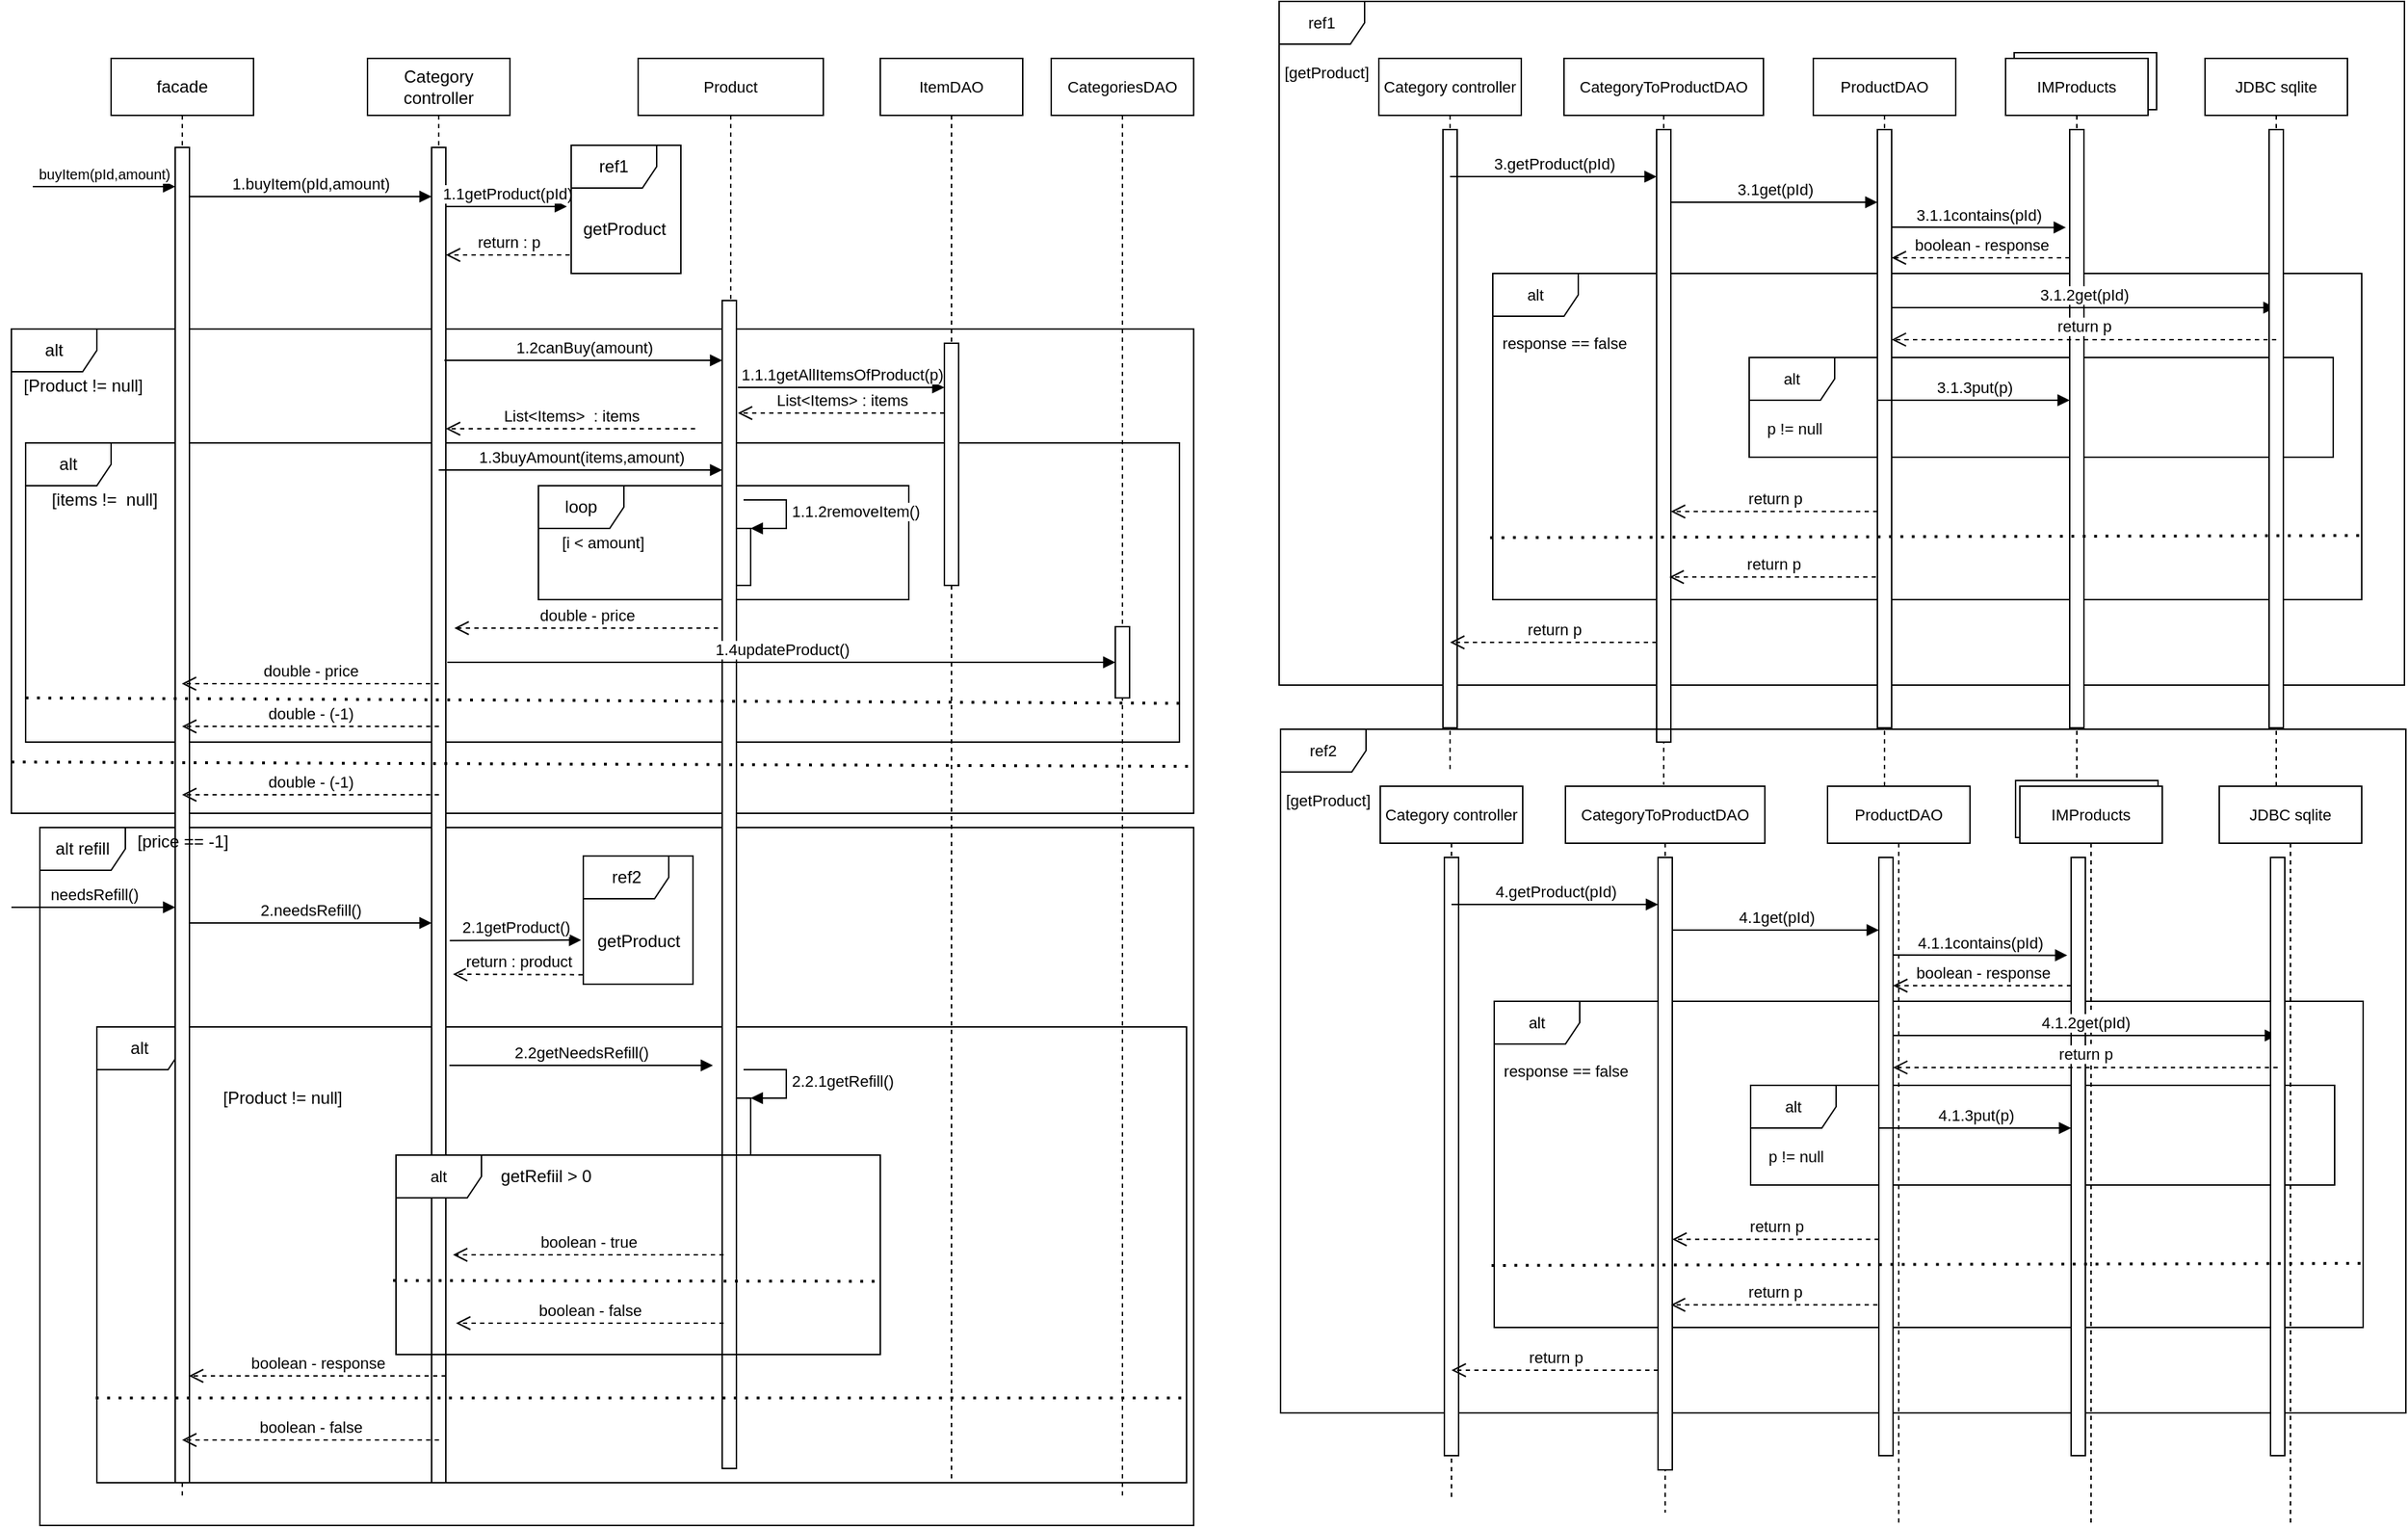 <mxfile version="18.0.1" type="device" pages="2"><diagram id="-QKAHxPAFa7JxpQiSWL5" name="Page-1"><mxGraphModel dx="2307" dy="324" grid="1" gridSize="10" guides="1" tooltips="1" connect="1" arrows="1" fold="1" page="1" pageScale="1" pageWidth="850" pageHeight="1100" math="0" shadow="0"><root><mxCell id="0"/><mxCell id="1" parent="0"/><mxCell id="8N2CwN4X-Qxfjoy5_IR3-31" value="ref1" style="shape=umlFrame;whiteSpace=wrap;html=1;fontSize=11;" parent="1" vertex="1"><mxGeometry x="900" y="1120" width="790" height="480" as="geometry"/></mxCell><mxCell id="8N2CwN4X-Qxfjoy5_IR3-44" value="alt" style="shape=umlFrame;whiteSpace=wrap;html=1;fontSize=11;" parent="1" vertex="1"><mxGeometry x="1050" y="1311" width="610" height="229" as="geometry"/></mxCell><mxCell id="8N2CwN4X-Qxfjoy5_IR3-54" value="alt" style="shape=umlFrame;whiteSpace=wrap;html=1;fontSize=11;" parent="1" vertex="1"><mxGeometry x="1230" y="1370" width="410" height="70" as="geometry"/></mxCell><mxCell id="8N2CwN4X-Qxfjoy5_IR3-30" value="" style="html=1;fontSize=11;" parent="1" vertex="1"><mxGeometry x="1416" y="1156" width="100" height="40" as="geometry"/></mxCell><mxCell id="8N2CwN4X-Qxfjoy5_IR3-27" value="IMProducts" style="shape=umlLifeline;perimeter=lifelinePerimeter;whiteSpace=wrap;html=1;container=1;collapsible=0;recursiveResize=0;outlineConnect=0;fontSize=11;" parent="1" vertex="1"><mxGeometry x="1410" y="1160" width="100" height="520" as="geometry"/></mxCell><mxCell id="8N2CwN4X-Qxfjoy5_IR3-41" value="3.1.1contains(pId)" style="html=1;verticalAlign=bottom;endArrow=block;rounded=0;fontSize=11;entryX=-0.267;entryY=0.365;entryDx=0;entryDy=0;entryPerimeter=0;" parent="8N2CwN4X-Qxfjoy5_IR3-27" edge="1"><mxGeometry width="80" relative="1" as="geometry"><mxPoint x="-80.0" y="118.44" as="sourcePoint"/><mxPoint x="42.33" y="118.74" as="targetPoint"/></mxGeometry></mxCell><mxCell id="8N2CwN4X-Qxfjoy5_IR3-42" value="boolean - response" style="html=1;verticalAlign=bottom;endArrow=open;dashed=1;endSize=8;rounded=0;fontSize=11;" parent="8N2CwN4X-Qxfjoy5_IR3-27" target="8N2CwN4X-Qxfjoy5_IR3-35" edge="1"><mxGeometry relative="1" as="geometry"><mxPoint x="45" y="140" as="sourcePoint"/><mxPoint x="-35" y="140" as="targetPoint"/></mxGeometry></mxCell><mxCell id="8N2CwN4X-Qxfjoy5_IR3-36" value="" style="html=1;points=[];perimeter=orthogonalPerimeter;fontSize=11;" parent="1" vertex="1"><mxGeometry x="1455" y="1210" width="10" height="420" as="geometry"/></mxCell><mxCell id="299ve5u_fdef_J4FT-8T-130" value="alt" style="shape=umlFrame;whiteSpace=wrap;html=1;" parent="1" vertex="1"><mxGeometry x="10" y="1350" width="830" height="340" as="geometry"/></mxCell><mxCell id="299ve5u_fdef_J4FT-8T-152" value="alt refill" style="shape=umlFrame;whiteSpace=wrap;html=1;" parent="1" vertex="1"><mxGeometry x="30" y="1700" width="810" height="490" as="geometry"/></mxCell><mxCell id="299ve5u_fdef_J4FT-8T-159" value="alt" style="shape=umlFrame;whiteSpace=wrap;html=1;" parent="1" vertex="1"><mxGeometry x="70" y="1840" width="765" height="320" as="geometry"/></mxCell><mxCell id="299ve5u_fdef_J4FT-8T-134" value="alt" style="shape=umlFrame;whiteSpace=wrap;html=1;" parent="1" vertex="1"><mxGeometry x="20" y="1430" width="810" height="210" as="geometry"/></mxCell><mxCell id="299ve5u_fdef_J4FT-8T-106" value="facade" style="shape=umlLifeline;perimeter=lifelinePerimeter;whiteSpace=wrap;html=1;container=1;collapsible=0;recursiveResize=0;outlineConnect=0;" parent="1" vertex="1"><mxGeometry x="80" y="1160" width="100" height="1010" as="geometry"/></mxCell><mxCell id="299ve5u_fdef_J4FT-8T-107" value="" style="html=1;points=[];perimeter=orthogonalPerimeter;fontSize=10;fillColor=default;" parent="299ve5u_fdef_J4FT-8T-106" vertex="1"><mxGeometry x="45" y="62.5" width="10" height="937.5" as="geometry"/></mxCell><mxCell id="299ve5u_fdef_J4FT-8T-126" value="buyItem(pId,amount)" style="html=1;verticalAlign=bottom;endArrow=block;rounded=0;fontSize=10;" parent="299ve5u_fdef_J4FT-8T-106" edge="1"><mxGeometry width="80" relative="1" as="geometry"><mxPoint x="-55" y="90" as="sourcePoint"/><mxPoint x="45" y="90" as="targetPoint"/><Array as="points"><mxPoint x="-20" y="90"/></Array></mxGeometry></mxCell><mxCell id="299ve5u_fdef_J4FT-8T-127" value="1.buyItem(pId,amount)" style="html=1;verticalAlign=bottom;endArrow=block;rounded=0;" parent="299ve5u_fdef_J4FT-8T-106" edge="1"><mxGeometry width="80" relative="1" as="geometry"><mxPoint x="55" y="97.0" as="sourcePoint"/><mxPoint x="225" y="97" as="targetPoint"/></mxGeometry></mxCell><mxCell id="299ve5u_fdef_J4FT-8T-154" value="needsRefill()" style="html=1;verticalAlign=bottom;endArrow=block;rounded=0;" parent="299ve5u_fdef_J4FT-8T-106" edge="1"><mxGeometry width="80" relative="1" as="geometry"><mxPoint x="-70" y="596" as="sourcePoint"/><mxPoint x="45" y="596" as="targetPoint"/></mxGeometry></mxCell><mxCell id="299ve5u_fdef_J4FT-8T-112" value="Category controller" style="shape=umlLifeline;perimeter=lifelinePerimeter;whiteSpace=wrap;html=1;container=1;collapsible=0;recursiveResize=0;outlineConnect=0;" parent="1" vertex="1"><mxGeometry x="260" y="1160" width="100" height="1000" as="geometry"/></mxCell><mxCell id="299ve5u_fdef_J4FT-8T-113" value="" style="html=1;points=[];perimeter=orthogonalPerimeter;fontSize=10;fillColor=default;" parent="299ve5u_fdef_J4FT-8T-112" vertex="1"><mxGeometry x="45" y="62.5" width="10" height="937.5" as="geometry"/></mxCell><mxCell id="299ve5u_fdef_J4FT-8T-136" value="&lt;font style=&quot;font-size: 11px;&quot;&gt;1.3buyAmount(items,amount)&lt;/font&gt;" style="html=1;verticalAlign=bottom;endArrow=block;rounded=0;fontSize=10;" parent="299ve5u_fdef_J4FT-8T-112" target="299ve5u_fdef_J4FT-8T-119" edge="1"><mxGeometry width="80" relative="1" as="geometry"><mxPoint x="50" y="289" as="sourcePoint"/><mxPoint x="235" y="289" as="targetPoint"/><Array as="points"/></mxGeometry></mxCell><mxCell id="299ve5u_fdef_J4FT-8T-173" value="boolean - response" style="html=1;verticalAlign=bottom;endArrow=open;dashed=1;endSize=8;rounded=0;" parent="299ve5u_fdef_J4FT-8T-112" edge="1"><mxGeometry relative="1" as="geometry"><mxPoint x="55" y="925" as="sourcePoint"/><mxPoint x="-125.37" y="925" as="targetPoint"/></mxGeometry></mxCell><mxCell id="299ve5u_fdef_J4FT-8T-118" value="Product" style="shape=umlLifeline;perimeter=lifelinePerimeter;whiteSpace=wrap;html=1;container=1;collapsible=0;recursiveResize=0;outlineConnect=0;fontSize=11;fillColor=default;" parent="1" vertex="1"><mxGeometry x="450" y="1160" width="130" height="990" as="geometry"/></mxCell><mxCell id="8N2CwN4X-Qxfjoy5_IR3-14" value="loop" style="shape=umlFrame;whiteSpace=wrap;html=1;" parent="299ve5u_fdef_J4FT-8T-118" vertex="1"><mxGeometry x="-70" y="300" width="260" height="80" as="geometry"/></mxCell><mxCell id="299ve5u_fdef_J4FT-8T-119" value="" style="html=1;points=[];perimeter=orthogonalPerimeter;fontSize=10;fillColor=default;" parent="299ve5u_fdef_J4FT-8T-118" vertex="1"><mxGeometry x="59" y="170" width="10" height="820" as="geometry"/></mxCell><mxCell id="299ve5u_fdef_J4FT-8T-140" value="1.1.1getAllItemsOfProduct(p)" style="html=1;verticalAlign=bottom;endArrow=block;rounded=0;" parent="299ve5u_fdef_J4FT-8T-118" edge="1"><mxGeometry width="80" relative="1" as="geometry"><mxPoint x="70" y="231" as="sourcePoint"/><mxPoint x="215" y="231" as="targetPoint"/></mxGeometry></mxCell><mxCell id="299ve5u_fdef_J4FT-8T-142" value="double - price" style="html=1;verticalAlign=bottom;endArrow=open;dashed=1;endSize=8;rounded=0;" parent="299ve5u_fdef_J4FT-8T-118" edge="1"><mxGeometry relative="1" as="geometry"><mxPoint x="56" y="400" as="sourcePoint"/><mxPoint x="-129" y="400" as="targetPoint"/></mxGeometry></mxCell><mxCell id="299ve5u_fdef_J4FT-8T-158" value="return : product" style="html=1;verticalAlign=bottom;endArrow=open;dashed=1;endSize=8;rounded=0;exitX=-0.006;exitY=0.926;exitDx=0;exitDy=0;exitPerimeter=0;" parent="299ve5u_fdef_J4FT-8T-118" source="8N2CwN4X-Qxfjoy5_IR3-11" edge="1"><mxGeometry relative="1" as="geometry"><mxPoint x="-70" y="643" as="sourcePoint"/><mxPoint x="-130" y="643" as="targetPoint"/></mxGeometry></mxCell><mxCell id="8N2CwN4X-Qxfjoy5_IR3-18" value="" style="html=1;points=[];perimeter=orthogonalPerimeter;" parent="299ve5u_fdef_J4FT-8T-118" vertex="1"><mxGeometry x="69" y="330" width="10" height="40" as="geometry"/></mxCell><mxCell id="8N2CwN4X-Qxfjoy5_IR3-19" value="1.1.2removeItem()" style="edgeStyle=orthogonalEdgeStyle;html=1;align=left;spacingLeft=2;endArrow=block;rounded=0;entryX=1;entryY=0;" parent="299ve5u_fdef_J4FT-8T-118" target="8N2CwN4X-Qxfjoy5_IR3-18" edge="1"><mxGeometry relative="1" as="geometry"><mxPoint x="74" y="310" as="sourcePoint"/><Array as="points"><mxPoint x="104" y="310"/></Array></mxGeometry></mxCell><mxCell id="8N2CwN4X-Qxfjoy5_IR3-21" value="" style="html=1;points=[];perimeter=orthogonalPerimeter;fontSize=11;" parent="299ve5u_fdef_J4FT-8T-118" vertex="1"><mxGeometry x="69" y="730" width="10" height="40" as="geometry"/></mxCell><mxCell id="8N2CwN4X-Qxfjoy5_IR3-22" value="2.2.1getRefill()" style="edgeStyle=orthogonalEdgeStyle;html=1;align=left;spacingLeft=2;endArrow=block;rounded=0;entryX=1;entryY=0;fontSize=11;" parent="299ve5u_fdef_J4FT-8T-118" target="8N2CwN4X-Qxfjoy5_IR3-21" edge="1"><mxGeometry relative="1" as="geometry"><mxPoint x="74" y="710" as="sourcePoint"/><Array as="points"><mxPoint x="104" y="710"/></Array></mxGeometry></mxCell><mxCell id="299ve5u_fdef_J4FT-8T-123" value="CategoriesDAO" style="shape=umlLifeline;perimeter=lifelinePerimeter;whiteSpace=wrap;html=1;container=1;collapsible=0;recursiveResize=0;outlineConnect=0;fontSize=11;fillColor=default;" parent="1" vertex="1"><mxGeometry x="740" y="1160" width="100" height="1010" as="geometry"/></mxCell><mxCell id="299ve5u_fdef_J4FT-8T-124" value="" style="html=1;points=[];perimeter=orthogonalPerimeter;fontSize=10;fillColor=default;" parent="299ve5u_fdef_J4FT-8T-123" vertex="1"><mxGeometry x="45" y="399" width="10" height="50" as="geometry"/></mxCell><mxCell id="299ve5u_fdef_J4FT-8T-128" value="1.1getProduct(pId)" style="html=1;verticalAlign=bottom;endArrow=block;rounded=0;" parent="1" edge="1"><mxGeometry width="80" relative="1" as="geometry"><mxPoint x="315" y="1264" as="sourcePoint"/><mxPoint x="400" y="1264" as="targetPoint"/></mxGeometry></mxCell><mxCell id="299ve5u_fdef_J4FT-8T-129" value="return : p" style="html=1;verticalAlign=bottom;endArrow=open;dashed=1;endSize=8;rounded=0;" parent="1" target="299ve5u_fdef_J4FT-8T-113" edge="1"><mxGeometry relative="1" as="geometry"><mxPoint x="402" y="1298" as="sourcePoint"/><mxPoint x="320" y="1300" as="targetPoint"/></mxGeometry></mxCell><mxCell id="299ve5u_fdef_J4FT-8T-131" value="[Product != null]" style="text;html=1;resizable=0;autosize=1;align=center;verticalAlign=middle;points=[];fillColor=none;strokeColor=none;rounded=0;" parent="1" vertex="1"><mxGeometry x="10" y="1380" width="100" height="20" as="geometry"/></mxCell><mxCell id="299ve5u_fdef_J4FT-8T-132" value="&lt;font style=&quot;font-size: 11px;&quot;&gt;1.2canBuy(amount)&lt;/font&gt;" style="html=1;verticalAlign=bottom;endArrow=block;rounded=0;fontSize=10;exitX=0.94;exitY=0.548;exitDx=0;exitDy=0;exitPerimeter=0;" parent="1" target="299ve5u_fdef_J4FT-8T-119" edge="1"><mxGeometry width="80" relative="1" as="geometry"><mxPoint x="314.0" y="1372" as="sourcePoint"/><mxPoint x="495.21" y="1372.02" as="targetPoint"/><Array as="points"/></mxGeometry></mxCell><mxCell id="299ve5u_fdef_J4FT-8T-133" value="List&amp;lt;Items&amp;gt;&amp;nbsp; : items" style="html=1;verticalAlign=bottom;endArrow=open;dashed=1;endSize=8;rounded=0;" parent="1" edge="1"><mxGeometry relative="1" as="geometry"><mxPoint x="490" y="1420" as="sourcePoint"/><mxPoint x="315" y="1420" as="targetPoint"/></mxGeometry></mxCell><mxCell id="299ve5u_fdef_J4FT-8T-135" value="[items !=&amp;nbsp; null]" style="text;html=1;resizable=0;autosize=1;align=center;verticalAlign=middle;points=[];fillColor=none;strokeColor=none;rounded=0;" parent="1" vertex="1"><mxGeometry x="30" y="1460" width="90" height="20" as="geometry"/></mxCell><mxCell id="299ve5u_fdef_J4FT-8T-137" value="ItemDAO" style="shape=umlLifeline;perimeter=lifelinePerimeter;whiteSpace=wrap;html=1;container=1;collapsible=0;recursiveResize=0;outlineConnect=0;fontSize=11;fillColor=default;" parent="1" vertex="1"><mxGeometry x="620" y="1160" width="100" height="1000" as="geometry"/></mxCell><mxCell id="299ve5u_fdef_J4FT-8T-138" value="" style="html=1;points=[];perimeter=orthogonalPerimeter;fontSize=10;fillColor=default;" parent="299ve5u_fdef_J4FT-8T-137" vertex="1"><mxGeometry x="45" y="200" width="10" height="170" as="geometry"/></mxCell><mxCell id="299ve5u_fdef_J4FT-8T-141" value="List&amp;lt;Items&amp;gt; : items" style="html=1;verticalAlign=bottom;endArrow=open;dashed=1;endSize=8;rounded=0;" parent="299ve5u_fdef_J4FT-8T-137" edge="1"><mxGeometry relative="1" as="geometry"><mxPoint x="45" y="249" as="sourcePoint"/><mxPoint x="-100" y="249" as="targetPoint"/></mxGeometry></mxCell><mxCell id="299ve5u_fdef_J4FT-8T-145" value="1.4updateProduct()" style="html=1;verticalAlign=bottom;endArrow=block;rounded=0;exitX=1.1;exitY=0.844;exitDx=0;exitDy=0;exitPerimeter=0;" parent="1" edge="1"><mxGeometry width="80" relative="1" as="geometry"><mxPoint x="316" y="1584" as="sourcePoint"/><mxPoint x="785" y="1584.0" as="targetPoint"/></mxGeometry></mxCell><mxCell id="299ve5u_fdef_J4FT-8T-146" value="double - price" style="html=1;verticalAlign=bottom;endArrow=open;dashed=1;endSize=8;rounded=0;" parent="1" edge="1"><mxGeometry relative="1" as="geometry"><mxPoint x="310" y="1599" as="sourcePoint"/><mxPoint x="129.63" y="1599.0" as="targetPoint"/></mxGeometry></mxCell><mxCell id="299ve5u_fdef_J4FT-8T-147" value="double - (-1)" style="html=1;verticalAlign=bottom;endArrow=open;dashed=1;endSize=8;rounded=0;" parent="1" edge="1"><mxGeometry relative="1" as="geometry"><mxPoint x="310.18" y="1629.0" as="sourcePoint"/><mxPoint x="129.81" y="1629.0" as="targetPoint"/></mxGeometry></mxCell><mxCell id="299ve5u_fdef_J4FT-8T-149" value="" style="endArrow=none;dashed=1;html=1;dashPattern=1 3;strokeWidth=2;rounded=0;entryX=1.004;entryY=0.797;entryDx=0;entryDy=0;entryPerimeter=0;exitX=0.001;exitY=0.777;exitDx=0;exitDy=0;exitPerimeter=0;" parent="1" edge="1"><mxGeometry width="50" height="50" relative="1" as="geometry"><mxPoint x="20.0" y="1609.0" as="sourcePoint"/><mxPoint x="832.43" y="1612.8" as="targetPoint"/></mxGeometry></mxCell><mxCell id="299ve5u_fdef_J4FT-8T-150" value="" style="endArrow=none;dashed=1;html=1;dashPattern=1 3;strokeWidth=2;rounded=0;entryX=1.002;entryY=0.859;entryDx=0;entryDy=0;entryPerimeter=0;exitX=0;exitY=0.85;exitDx=0;exitDy=0;exitPerimeter=0;" parent="1" edge="1"><mxGeometry width="50" height="50" relative="1" as="geometry"><mxPoint x="10" y="1654" as="sourcePoint"/><mxPoint x="841.66" y="1657.06" as="targetPoint"/></mxGeometry></mxCell><mxCell id="299ve5u_fdef_J4FT-8T-151" value="double - (-1)" style="html=1;verticalAlign=bottom;endArrow=open;dashed=1;endSize=8;rounded=0;" parent="1" edge="1"><mxGeometry relative="1" as="geometry"><mxPoint x="310.18" y="1677" as="sourcePoint"/><mxPoint x="129.81" y="1677" as="targetPoint"/></mxGeometry></mxCell><mxCell id="299ve5u_fdef_J4FT-8T-153" value="[price == -1]" style="text;html=1;resizable=0;autosize=1;align=center;verticalAlign=middle;points=[];fillColor=none;strokeColor=none;rounded=0;" parent="1" vertex="1"><mxGeometry x="90" y="1700" width="80" height="20" as="geometry"/></mxCell><mxCell id="299ve5u_fdef_J4FT-8T-155" value="2.needsRefill()" style="html=1;verticalAlign=bottom;endArrow=block;rounded=0;" parent="1" edge="1"><mxGeometry width="80" relative="1" as="geometry"><mxPoint x="135" y="1767" as="sourcePoint"/><mxPoint x="305" y="1767" as="targetPoint"/></mxGeometry></mxCell><mxCell id="299ve5u_fdef_J4FT-8T-156" value="2.1getProduct()" style="html=1;verticalAlign=bottom;endArrow=block;rounded=0;" parent="1" edge="1"><mxGeometry width="80" relative="1" as="geometry"><mxPoint x="317.75" y="1779.38" as="sourcePoint"/><mxPoint x="410" y="1779" as="targetPoint"/></mxGeometry></mxCell><mxCell id="299ve5u_fdef_J4FT-8T-160" value="[Product != null]" style="text;html=1;resizable=0;autosize=1;align=center;verticalAlign=middle;points=[];fillColor=none;strokeColor=none;rounded=0;" parent="1" vertex="1"><mxGeometry x="150" y="1880" width="100" height="20" as="geometry"/></mxCell><mxCell id="299ve5u_fdef_J4FT-8T-161" value="&lt;font style=&quot;font-size: 11px;&quot;&gt;2.2getNeedsRefill()&lt;/font&gt;" style="html=1;verticalAlign=bottom;endArrow=block;rounded=0;fontSize=10;" parent="1" edge="1"><mxGeometry width="80" relative="1" as="geometry"><mxPoint x="317.5" y="1867" as="sourcePoint"/><mxPoint x="502.5" y="1867" as="targetPoint"/><Array as="points"/></mxGeometry></mxCell><mxCell id="299ve5u_fdef_J4FT-8T-167" value="alt" style="shape=umlFrame;whiteSpace=wrap;html=1;fontSize=11;" parent="1" vertex="1"><mxGeometry x="280" y="1930" width="340" height="140" as="geometry"/></mxCell><mxCell id="299ve5u_fdef_J4FT-8T-168" value="getRefiil &amp;gt; 0" style="text;html=1;resizable=0;autosize=1;align=center;verticalAlign=middle;points=[];fillColor=none;strokeColor=none;rounded=0;" parent="1" vertex="1"><mxGeometry x="345" y="1935" width="80" height="20" as="geometry"/></mxCell><mxCell id="299ve5u_fdef_J4FT-8T-170" value="boolean - true" style="html=1;verticalAlign=bottom;endArrow=open;dashed=1;endSize=8;rounded=0;" parent="1" edge="1"><mxGeometry relative="1" as="geometry"><mxPoint x="510" y="2000" as="sourcePoint"/><mxPoint x="320" y="2000" as="targetPoint"/></mxGeometry></mxCell><mxCell id="299ve5u_fdef_J4FT-8T-171" value="" style="endArrow=none;dashed=1;html=1;dashPattern=1 3;strokeWidth=2;rounded=0;exitX=-0.006;exitY=0.629;exitDx=0;exitDy=0;exitPerimeter=0;entryX=1.004;entryY=0.759;entryDx=0;entryDy=0;entryPerimeter=0;" parent="1" source="299ve5u_fdef_J4FT-8T-167" edge="1"><mxGeometry width="50" height="50" relative="1" as="geometry"><mxPoint x="390" y="2018.62" as="sourcePoint"/><mxPoint x="620.92" y="2018.62" as="targetPoint"/></mxGeometry></mxCell><mxCell id="299ve5u_fdef_J4FT-8T-172" value="boolean - false" style="html=1;verticalAlign=bottom;endArrow=open;dashed=1;endSize=8;rounded=0;" parent="1" edge="1"><mxGeometry relative="1" as="geometry"><mxPoint x="510" y="2048" as="sourcePoint"/><mxPoint x="322.12" y="2048" as="targetPoint"/></mxGeometry></mxCell><mxCell id="299ve5u_fdef_J4FT-8T-175" value="" style="endArrow=none;dashed=1;html=1;dashPattern=1 3;strokeWidth=2;rounded=0;entryX=1.001;entryY=0.814;entryDx=0;entryDy=0;entryPerimeter=0;exitX=-0.001;exitY=0.814;exitDx=0;exitDy=0;exitPerimeter=0;" parent="1" source="299ve5u_fdef_J4FT-8T-159" target="299ve5u_fdef_J4FT-8T-159" edge="1"><mxGeometry width="50" height="50" relative="1" as="geometry"><mxPoint x="170" y="2100" as="sourcePoint"/><mxPoint x="811.56" y="2101.43" as="targetPoint"/></mxGeometry></mxCell><mxCell id="299ve5u_fdef_J4FT-8T-176" value="boolean - false" style="html=1;verticalAlign=bottom;endArrow=open;dashed=1;endSize=8;rounded=0;" parent="1" edge="1"><mxGeometry relative="1" as="geometry"><mxPoint x="310.18" y="2130" as="sourcePoint"/><mxPoint x="129.81" y="2130" as="targetPoint"/></mxGeometry></mxCell><mxCell id="8N2CwN4X-Qxfjoy5_IR3-3" value="ref1" style="shape=umlFrame;whiteSpace=wrap;html=1;" parent="1" vertex="1"><mxGeometry x="403" y="1221" width="77" height="90" as="geometry"/></mxCell><mxCell id="8N2CwN4X-Qxfjoy5_IR3-4" value="getProduct" style="text;html=1;resizable=0;autosize=1;align=center;verticalAlign=middle;points=[];fillColor=none;strokeColor=none;rounded=0;" parent="1" vertex="1"><mxGeometry x="405" y="1270" width="70" height="20" as="geometry"/></mxCell><mxCell id="8N2CwN4X-Qxfjoy5_IR3-11" value="ref2" style="shape=umlFrame;whiteSpace=wrap;html=1;" parent="1" vertex="1"><mxGeometry x="411.5" y="1720" width="77" height="90" as="geometry"/></mxCell><mxCell id="8N2CwN4X-Qxfjoy5_IR3-12" value="getProduct" style="text;html=1;resizable=0;autosize=1;align=center;verticalAlign=middle;points=[];fillColor=none;strokeColor=none;rounded=0;" parent="1" vertex="1"><mxGeometry x="415" y="1770" width="70" height="20" as="geometry"/></mxCell><mxCell id="8N2CwN4X-Qxfjoy5_IR3-20" value="&lt;font style=&quot;font-size: 11px;&quot;&gt;[i &amp;lt; amount]&lt;/font&gt;" style="text;html=1;resizable=0;autosize=1;align=center;verticalAlign=middle;points=[];fillColor=none;strokeColor=none;rounded=0;" parent="1" vertex="1"><mxGeometry x="390" y="1490" width="70" height="20" as="geometry"/></mxCell><mxCell id="8N2CwN4X-Qxfjoy5_IR3-24" value="Category controller" style="shape=umlLifeline;perimeter=lifelinePerimeter;whiteSpace=wrap;html=1;container=1;collapsible=0;recursiveResize=0;outlineConnect=0;fontSize=11;" parent="1" vertex="1"><mxGeometry x="970" y="1160" width="100" height="500" as="geometry"/></mxCell><mxCell id="8N2CwN4X-Qxfjoy5_IR3-25" value="ProductDAO" style="shape=umlLifeline;perimeter=lifelinePerimeter;whiteSpace=wrap;html=1;container=1;collapsible=0;recursiveResize=0;outlineConnect=0;fontSize=11;" parent="1" vertex="1"><mxGeometry x="1275" y="1160" width="100" height="520" as="geometry"/></mxCell><mxCell id="8N2CwN4X-Qxfjoy5_IR3-39" value="3.1.2get(pId)" style="html=1;verticalAlign=bottom;endArrow=block;rounded=0;fontSize=11;" parent="8N2CwN4X-Qxfjoy5_IR3-25" target="8N2CwN4X-Qxfjoy5_IR3-40" edge="1"><mxGeometry width="80" relative="1" as="geometry"><mxPoint x="55.0" y="175" as="sourcePoint"/><mxPoint x="177.33" y="175.3" as="targetPoint"/></mxGeometry></mxCell><mxCell id="8N2CwN4X-Qxfjoy5_IR3-28" value="CategoryToProductDAO" style="shape=umlLifeline;perimeter=lifelinePerimeter;whiteSpace=wrap;html=1;container=1;collapsible=0;recursiveResize=0;outlineConnect=0;fontSize=11;" parent="1" vertex="1"><mxGeometry x="1100" y="1160" width="140" height="510" as="geometry"/></mxCell><mxCell id="8N2CwN4X-Qxfjoy5_IR3-45" value="response == false" style="text;html=1;resizable=0;autosize=1;align=center;verticalAlign=middle;points=[];fillColor=none;strokeColor=none;rounded=0;fontSize=11;" parent="8N2CwN4X-Qxfjoy5_IR3-28" vertex="1"><mxGeometry x="-50" y="190" width="100" height="20" as="geometry"/></mxCell><mxCell id="8N2CwN4X-Qxfjoy5_IR3-32" value="[getProduct]" style="text;html=1;resizable=0;autosize=1;align=center;verticalAlign=middle;points=[];fillColor=none;strokeColor=none;rounded=0;fontSize=11;" parent="1" vertex="1"><mxGeometry x="898" y="1160" width="70" height="20" as="geometry"/></mxCell><mxCell id="8N2CwN4X-Qxfjoy5_IR3-33" value="" style="html=1;points=[];perimeter=orthogonalPerimeter;fontSize=11;" parent="1" vertex="1"><mxGeometry x="1015" y="1210" width="10" height="420" as="geometry"/></mxCell><mxCell id="8N2CwN4X-Qxfjoy5_IR3-34" value="" style="html=1;points=[];perimeter=orthogonalPerimeter;fontSize=11;" parent="1" vertex="1"><mxGeometry x="1165" y="1210" width="10" height="430" as="geometry"/></mxCell><mxCell id="8N2CwN4X-Qxfjoy5_IR3-35" value="" style="html=1;points=[];perimeter=orthogonalPerimeter;fontSize=11;" parent="1" vertex="1"><mxGeometry x="1320" y="1210" width="10" height="420" as="geometry"/></mxCell><mxCell id="8N2CwN4X-Qxfjoy5_IR3-37" value="3.getProduct(pId)" style="html=1;verticalAlign=bottom;endArrow=block;rounded=0;fontSize=11;" parent="1" edge="1"><mxGeometry width="80" relative="1" as="geometry"><mxPoint x="1020" y="1243" as="sourcePoint"/><mxPoint x="1165.0" y="1243" as="targetPoint"/></mxGeometry></mxCell><mxCell id="8N2CwN4X-Qxfjoy5_IR3-38" value="3.1get(pId)" style="html=1;verticalAlign=bottom;endArrow=block;rounded=0;fontSize=11;" parent="1" edge="1"><mxGeometry width="80" relative="1" as="geometry"><mxPoint x="1175" y="1261" as="sourcePoint"/><mxPoint x="1320.0" y="1261" as="targetPoint"/></mxGeometry></mxCell><mxCell id="8N2CwN4X-Qxfjoy5_IR3-40" value="JDBC sqlite" style="shape=umlLifeline;perimeter=lifelinePerimeter;whiteSpace=wrap;html=1;container=1;collapsible=0;recursiveResize=0;outlineConnect=0;fontSize=11;" parent="1" vertex="1"><mxGeometry x="1550" y="1160" width="100" height="520" as="geometry"/></mxCell><mxCell id="8N2CwN4X-Qxfjoy5_IR3-48" value="" style="html=1;points=[];perimeter=orthogonalPerimeter;fontSize=11;" parent="8N2CwN4X-Qxfjoy5_IR3-40" vertex="1"><mxGeometry x="45" y="50" width="10" height="420" as="geometry"/></mxCell><mxCell id="8N2CwN4X-Qxfjoy5_IR3-46" value="return p" style="html=1;verticalAlign=bottom;endArrow=open;dashed=1;endSize=8;rounded=0;fontSize=11;" parent="8N2CwN4X-Qxfjoy5_IR3-40" edge="1"><mxGeometry relative="1" as="geometry"><mxPoint x="50" y="197.44" as="sourcePoint"/><mxPoint x="-220" y="197.44" as="targetPoint"/></mxGeometry></mxCell><mxCell id="8N2CwN4X-Qxfjoy5_IR3-50" value="return p" style="html=1;verticalAlign=bottom;endArrow=open;dashed=1;endSize=8;rounded=0;fontSize=11;" parent="1" edge="1"><mxGeometry relative="1" as="geometry"><mxPoint x="1320" y="1478.13" as="sourcePoint"/><mxPoint x="1175" y="1478.13" as="targetPoint"/></mxGeometry></mxCell><mxCell id="8N2CwN4X-Qxfjoy5_IR3-52" value="" style="endArrow=none;dashed=1;html=1;dashPattern=1 3;strokeWidth=2;rounded=0;exitX=-0.003;exitY=0.773;exitDx=0;exitDy=0;exitPerimeter=0;" parent="1" edge="1"><mxGeometry width="50" height="50" relative="1" as="geometry"><mxPoint x="1048.17" y="1496.477" as="sourcePoint"/><mxPoint x="1660" y="1495" as="targetPoint"/></mxGeometry></mxCell><mxCell id="8N2CwN4X-Qxfjoy5_IR3-53" value="return p" style="html=1;verticalAlign=bottom;endArrow=open;dashed=1;endSize=8;rounded=0;fontSize=11;" parent="1" edge="1"><mxGeometry relative="1" as="geometry"><mxPoint x="1319" y="1524.13" as="sourcePoint"/><mxPoint x="1174" y="1524.13" as="targetPoint"/></mxGeometry></mxCell><mxCell id="8N2CwN4X-Qxfjoy5_IR3-56" value="&amp;nbsp;p != null" style="text;html=1;resizable=0;autosize=1;align=center;verticalAlign=middle;points=[];fillColor=none;strokeColor=none;rounded=0;fontSize=11;" parent="1" vertex="1"><mxGeometry x="1230" y="1410" width="60" height="20" as="geometry"/></mxCell><mxCell id="8N2CwN4X-Qxfjoy5_IR3-57" value="3.1.3put(p)" style="html=1;verticalAlign=bottom;endArrow=block;rounded=0;fontSize=11;" parent="1" target="8N2CwN4X-Qxfjoy5_IR3-36" edge="1"><mxGeometry width="80" relative="1" as="geometry"><mxPoint x="1320" y="1400" as="sourcePoint"/><mxPoint x="1400" y="1400" as="targetPoint"/></mxGeometry></mxCell><mxCell id="8N2CwN4X-Qxfjoy5_IR3-59" value="return p" style="html=1;verticalAlign=bottom;endArrow=open;dashed=1;endSize=8;rounded=0;fontSize=11;" parent="1" edge="1"><mxGeometry relative="1" as="geometry"><mxPoint x="1165" y="1570" as="sourcePoint"/><mxPoint x="1020" y="1570" as="targetPoint"/></mxGeometry></mxCell><mxCell id="8N2CwN4X-Qxfjoy5_IR3-135" value="ref2" style="shape=umlFrame;whiteSpace=wrap;html=1;fontSize=11;" parent="1" vertex="1"><mxGeometry x="901" y="1631" width="790" height="480" as="geometry"/></mxCell><mxCell id="8N2CwN4X-Qxfjoy5_IR3-136" value="alt" style="shape=umlFrame;whiteSpace=wrap;html=1;fontSize=11;" parent="1" vertex="1"><mxGeometry x="1051" y="1822" width="610" height="229" as="geometry"/></mxCell><mxCell id="8N2CwN4X-Qxfjoy5_IR3-137" value="alt" style="shape=umlFrame;whiteSpace=wrap;html=1;fontSize=11;" parent="1" vertex="1"><mxGeometry x="1231" y="1881" width="410" height="70" as="geometry"/></mxCell><mxCell id="8N2CwN4X-Qxfjoy5_IR3-138" value="" style="html=1;fontSize=11;" parent="1" vertex="1"><mxGeometry x="1417" y="1667" width="100" height="40" as="geometry"/></mxCell><mxCell id="8N2CwN4X-Qxfjoy5_IR3-139" value="IMProducts" style="shape=umlLifeline;perimeter=lifelinePerimeter;whiteSpace=wrap;html=1;container=1;collapsible=0;recursiveResize=0;outlineConnect=0;fontSize=11;" parent="1" vertex="1"><mxGeometry x="1420" y="1671" width="100" height="520" as="geometry"/></mxCell><mxCell id="8N2CwN4X-Qxfjoy5_IR3-140" value="4.1.1contains(pId)" style="html=1;verticalAlign=bottom;endArrow=block;rounded=0;fontSize=11;entryX=-0.267;entryY=0.365;entryDx=0;entryDy=0;entryPerimeter=0;" parent="8N2CwN4X-Qxfjoy5_IR3-139" edge="1"><mxGeometry width="80" relative="1" as="geometry"><mxPoint x="-89.0" y="118.44" as="sourcePoint"/><mxPoint x="33.33" y="118.74" as="targetPoint"/></mxGeometry></mxCell><mxCell id="8N2CwN4X-Qxfjoy5_IR3-141" value="boolean - response" style="html=1;verticalAlign=bottom;endArrow=open;dashed=1;endSize=8;rounded=0;fontSize=11;" parent="8N2CwN4X-Qxfjoy5_IR3-139" target="8N2CwN4X-Qxfjoy5_IR3-151" edge="1"><mxGeometry relative="1" as="geometry"><mxPoint x="36" y="140" as="sourcePoint"/><mxPoint x="-44" y="140" as="targetPoint"/></mxGeometry></mxCell><mxCell id="8N2CwN4X-Qxfjoy5_IR3-142" value="" style="html=1;points=[];perimeter=orthogonalPerimeter;fontSize=11;" parent="1" vertex="1"><mxGeometry x="1456" y="1721" width="10" height="420" as="geometry"/></mxCell><mxCell id="8N2CwN4X-Qxfjoy5_IR3-143" value="Category controller" style="shape=umlLifeline;perimeter=lifelinePerimeter;whiteSpace=wrap;html=1;container=1;collapsible=0;recursiveResize=0;outlineConnect=0;fontSize=11;" parent="1" vertex="1"><mxGeometry x="971" y="1671" width="100" height="500" as="geometry"/></mxCell><mxCell id="8N2CwN4X-Qxfjoy5_IR3-144" value="ProductDAO" style="shape=umlLifeline;perimeter=lifelinePerimeter;whiteSpace=wrap;html=1;container=1;collapsible=0;recursiveResize=0;outlineConnect=0;fontSize=11;" parent="1" vertex="1"><mxGeometry x="1285" y="1671" width="100" height="520" as="geometry"/></mxCell><mxCell id="8N2CwN4X-Qxfjoy5_IR3-145" value="4.1.2get(pId)" style="html=1;verticalAlign=bottom;endArrow=block;rounded=0;fontSize=11;" parent="8N2CwN4X-Qxfjoy5_IR3-144" edge="1"><mxGeometry width="80" relative="1" as="geometry"><mxPoint x="46.0" y="175" as="sourcePoint"/><mxPoint x="315.5" y="175" as="targetPoint"/></mxGeometry></mxCell><mxCell id="8N2CwN4X-Qxfjoy5_IR3-146" value="CategoryToProductDAO" style="shape=umlLifeline;perimeter=lifelinePerimeter;whiteSpace=wrap;html=1;container=1;collapsible=0;recursiveResize=0;outlineConnect=0;fontSize=11;" parent="1" vertex="1"><mxGeometry x="1101" y="1671" width="140" height="510" as="geometry"/></mxCell><mxCell id="8N2CwN4X-Qxfjoy5_IR3-147" value="response == false" style="text;html=1;resizable=0;autosize=1;align=center;verticalAlign=middle;points=[];fillColor=none;strokeColor=none;rounded=0;fontSize=11;" parent="8N2CwN4X-Qxfjoy5_IR3-146" vertex="1"><mxGeometry x="-50" y="190" width="100" height="20" as="geometry"/></mxCell><mxCell id="8N2CwN4X-Qxfjoy5_IR3-148" value="[getProduct]" style="text;html=1;resizable=0;autosize=1;align=center;verticalAlign=middle;points=[];fillColor=none;strokeColor=none;rounded=0;fontSize=11;" parent="1" vertex="1"><mxGeometry x="899" y="1671" width="70" height="20" as="geometry"/></mxCell><mxCell id="8N2CwN4X-Qxfjoy5_IR3-149" value="" style="html=1;points=[];perimeter=orthogonalPerimeter;fontSize=11;" parent="1" vertex="1"><mxGeometry x="1016" y="1721" width="10" height="420" as="geometry"/></mxCell><mxCell id="8N2CwN4X-Qxfjoy5_IR3-150" value="" style="html=1;points=[];perimeter=orthogonalPerimeter;fontSize=11;" parent="1" vertex="1"><mxGeometry x="1166" y="1721" width="10" height="430" as="geometry"/></mxCell><mxCell id="8N2CwN4X-Qxfjoy5_IR3-151" value="" style="html=1;points=[];perimeter=orthogonalPerimeter;fontSize=11;" parent="1" vertex="1"><mxGeometry x="1321" y="1721" width="10" height="420" as="geometry"/></mxCell><mxCell id="8N2CwN4X-Qxfjoy5_IR3-152" value="4.getProduct(pId)" style="html=1;verticalAlign=bottom;endArrow=block;rounded=0;fontSize=11;" parent="1" edge="1"><mxGeometry width="80" relative="1" as="geometry"><mxPoint x="1021.0" y="1754" as="sourcePoint"/><mxPoint x="1166.0" y="1754" as="targetPoint"/></mxGeometry></mxCell><mxCell id="8N2CwN4X-Qxfjoy5_IR3-153" value="4.1get(pId)" style="html=1;verticalAlign=bottom;endArrow=block;rounded=0;fontSize=11;" parent="1" edge="1"><mxGeometry width="80" relative="1" as="geometry"><mxPoint x="1176.0" y="1772" as="sourcePoint"/><mxPoint x="1321.0" y="1772" as="targetPoint"/></mxGeometry></mxCell><mxCell id="8N2CwN4X-Qxfjoy5_IR3-154" value="JDBC sqlite" style="shape=umlLifeline;perimeter=lifelinePerimeter;whiteSpace=wrap;html=1;container=1;collapsible=0;recursiveResize=0;outlineConnect=0;fontSize=11;" parent="1" vertex="1"><mxGeometry x="1560" y="1671" width="100" height="520" as="geometry"/></mxCell><mxCell id="8N2CwN4X-Qxfjoy5_IR3-155" value="" style="html=1;points=[];perimeter=orthogonalPerimeter;fontSize=11;" parent="8N2CwN4X-Qxfjoy5_IR3-154" vertex="1"><mxGeometry x="36" y="50" width="10" height="420" as="geometry"/></mxCell><mxCell id="8N2CwN4X-Qxfjoy5_IR3-156" value="return p" style="html=1;verticalAlign=bottom;endArrow=open;dashed=1;endSize=8;rounded=0;fontSize=11;" parent="8N2CwN4X-Qxfjoy5_IR3-154" edge="1"><mxGeometry relative="1" as="geometry"><mxPoint x="41" y="197.44" as="sourcePoint"/><mxPoint x="-229" y="197.44" as="targetPoint"/></mxGeometry></mxCell><mxCell id="8N2CwN4X-Qxfjoy5_IR3-157" value="return p" style="html=1;verticalAlign=bottom;endArrow=open;dashed=1;endSize=8;rounded=0;fontSize=11;" parent="1" edge="1"><mxGeometry relative="1" as="geometry"><mxPoint x="1321.0" y="1989.13" as="sourcePoint"/><mxPoint x="1176.0" y="1989.13" as="targetPoint"/></mxGeometry></mxCell><mxCell id="8N2CwN4X-Qxfjoy5_IR3-158" value="" style="endArrow=none;dashed=1;html=1;dashPattern=1 3;strokeWidth=2;rounded=0;exitX=-0.003;exitY=0.773;exitDx=0;exitDy=0;exitPerimeter=0;" parent="1" edge="1"><mxGeometry width="50" height="50" relative="1" as="geometry"><mxPoint x="1049.17" y="2007.477" as="sourcePoint"/><mxPoint x="1661" y="2006" as="targetPoint"/></mxGeometry></mxCell><mxCell id="8N2CwN4X-Qxfjoy5_IR3-159" value="return p" style="html=1;verticalAlign=bottom;endArrow=open;dashed=1;endSize=8;rounded=0;fontSize=11;" parent="1" edge="1"><mxGeometry relative="1" as="geometry"><mxPoint x="1320" y="2035.13" as="sourcePoint"/><mxPoint x="1175" y="2035.13" as="targetPoint"/></mxGeometry></mxCell><mxCell id="8N2CwN4X-Qxfjoy5_IR3-160" value="&amp;nbsp;p != null" style="text;html=1;resizable=0;autosize=1;align=center;verticalAlign=middle;points=[];fillColor=none;strokeColor=none;rounded=0;fontSize=11;" parent="1" vertex="1"><mxGeometry x="1231" y="1921" width="60" height="20" as="geometry"/></mxCell><mxCell id="8N2CwN4X-Qxfjoy5_IR3-161" value="4.1.3put(p)" style="html=1;verticalAlign=bottom;endArrow=block;rounded=0;fontSize=11;" parent="1" target="8N2CwN4X-Qxfjoy5_IR3-142" edge="1"><mxGeometry width="80" relative="1" as="geometry"><mxPoint x="1321.0" y="1911" as="sourcePoint"/><mxPoint x="1401" y="1911" as="targetPoint"/></mxGeometry></mxCell><mxCell id="8N2CwN4X-Qxfjoy5_IR3-162" value="return p" style="html=1;verticalAlign=bottom;endArrow=open;dashed=1;endSize=8;rounded=0;fontSize=11;" parent="1" edge="1"><mxGeometry relative="1" as="geometry"><mxPoint x="1166.0" y="2081" as="sourcePoint"/><mxPoint x="1021.0" y="2081" as="targetPoint"/></mxGeometry></mxCell></root></mxGraphModel></diagram><diagram id="frY4H2PGEXND6IQeOrPe" name="‫עמוד-2‬"><mxGraphModel dx="2595" dy="-51" grid="1" gridSize="10" guides="1" tooltips="1" connect="1" arrows="1" fold="1" page="1" pageScale="1" pageWidth="1169" pageHeight="827" math="0" shadow="0"><root><mxCell id="0"/><mxCell id="1" parent="0"/><mxCell id="BNJXXfP6qE_hjBcHTqoo-41" style="edgeStyle=orthogonalEdgeStyle;rounded=0;orthogonalLoop=1;jettySize=auto;html=1;entryX=0.5;entryY=0;entryDx=0;entryDy=0;fontSize=11;" edge="1" parent="1" source="BNJXXfP6qE_hjBcHTqoo-42" target="BNJXXfP6qE_hjBcHTqoo-45"><mxGeometry relative="1" as="geometry"/></mxCell><mxCell id="BNJXXfP6qE_hjBcHTqoo-42" value="&#10;&lt;span style=&quot;color: rgb(0, 0, 0); font-family: Helvetica; font-size: 12px; font-style: normal; font-variant-ligatures: normal; font-variant-caps: normal; font-weight: 400; letter-spacing: normal; orphans: 2; text-align: center; text-indent: 0px; text-transform: none; widows: 2; word-spacing: 0px; -webkit-text-stroke-width: 0px; background-color: rgb(248, 249, 250); text-decoration-thickness: initial; text-decoration-style: initial; text-decoration-color: initial; float: none; display: inline !important;&quot;&gt;facade&lt;/span&gt;&#10;&#10;" style="html=1;fontSize=11;" vertex="1" parent="1"><mxGeometry x="447" y="1857" width="110" height="50" as="geometry"/></mxCell><mxCell id="BNJXXfP6qE_hjBcHTqoo-43" style="edgeStyle=orthogonalEdgeStyle;rounded=0;orthogonalLoop=1;jettySize=auto;html=1;entryX=0;entryY=0.5;entryDx=0;entryDy=0;fontSize=11;" edge="1" parent="1" source="BNJXXfP6qE_hjBcHTqoo-45" target="BNJXXfP6qE_hjBcHTqoo-47"><mxGeometry relative="1" as="geometry"/></mxCell><mxCell id="BNJXXfP6qE_hjBcHTqoo-44" style="edgeStyle=orthogonalEdgeStyle;rounded=0;orthogonalLoop=1;jettySize=auto;html=1;fontSize=11;entryX=1;entryY=0.5;entryDx=0;entryDy=0;" edge="1" parent="1" source="BNJXXfP6qE_hjBcHTqoo-45" target="BNJXXfP6qE_hjBcHTqoo-52"><mxGeometry relative="1" as="geometry"><mxPoint x="352" y="2064" as="targetPoint"/></mxGeometry></mxCell><mxCell id="BNJXXfP6qE_hjBcHTqoo-45" value="&lt;span style=&quot;font-size: 12px;&quot;&gt;Category controller&lt;/span&gt;" style="html=1;fontSize=11;" vertex="1" parent="1"><mxGeometry x="447" y="2039" width="110" height="50" as="geometry"/></mxCell><mxCell id="BNJXXfP6qE_hjBcHTqoo-46" style="edgeStyle=orthogonalEdgeStyle;rounded=0;orthogonalLoop=1;jettySize=auto;html=1;entryX=0.5;entryY=0;entryDx=0;entryDy=0;fontSize=11;" edge="1" parent="1" source="BNJXXfP6qE_hjBcHTqoo-47" target="BNJXXfP6qE_hjBcHTqoo-48"><mxGeometry relative="1" as="geometry"/></mxCell><mxCell id="BNJXXfP6qE_hjBcHTqoo-47" value="&lt;span style=&quot;&quot;&gt;Product&lt;/span&gt;" style="html=1;fontSize=11;" vertex="1" parent="1"><mxGeometry x="802" y="2039" width="110" height="50" as="geometry"/></mxCell><mxCell id="BNJXXfP6qE_hjBcHTqoo-48" value="&lt;span style=&quot;&quot;&gt;ItemDAO&lt;/span&gt;" style="html=1;fontSize=11;" vertex="1" parent="1"><mxGeometry x="802" y="2179" width="110" height="50" as="geometry"/></mxCell><mxCell id="BNJXXfP6qE_hjBcHTqoo-49" value="&lt;span style=&quot;&quot;&gt;CategoriesDAO&lt;/span&gt;" style="html=1;fontSize=11;" vertex="1" parent="1"><mxGeometry x="152" y="1879" width="110" height="50" as="geometry"/></mxCell><mxCell id="BNJXXfP6qE_hjBcHTqoo-50" style="edgeStyle=orthogonalEdgeStyle;rounded=0;orthogonalLoop=1;jettySize=auto;html=1;entryX=0.5;entryY=0;entryDx=0;entryDy=0;fontSize=11;startArrow=none;" edge="1" parent="1" source="BNJXXfP6qE_hjBcHTqoo-66" target="BNJXXfP6qE_hjBcHTqoo-56"><mxGeometry relative="1" as="geometry"/></mxCell><mxCell id="BNJXXfP6qE_hjBcHTqoo-51" style="edgeStyle=orthogonalEdgeStyle;rounded=0;orthogonalLoop=1;jettySize=auto;html=1;entryX=0.418;entryY=1.03;entryDx=0;entryDy=0;entryPerimeter=0;fontSize=11;" edge="1" parent="1" target="BNJXXfP6qE_hjBcHTqoo-49"><mxGeometry relative="1" as="geometry"><mxPoint x="267" y="2039" as="sourcePoint"/></mxGeometry></mxCell><mxCell id="BNJXXfP6qE_hjBcHTqoo-52" value="&lt;span style=&quot;&quot;&gt;CategoryToProductDAO&lt;/span&gt;" style="html=1;fontSize=11;" vertex="1" parent="1"><mxGeometry x="112" y="2039" width="170" height="50" as="geometry"/></mxCell><mxCell id="BNJXXfP6qE_hjBcHTqoo-53" style="edgeStyle=orthogonalEdgeStyle;rounded=0;orthogonalLoop=1;jettySize=auto;html=1;entryX=0.5;entryY=0;entryDx=0;entryDy=0;fontSize=11;startArrow=none;" edge="1" parent="1" source="BNJXXfP6qE_hjBcHTqoo-70" target="BNJXXfP6qE_hjBcHTqoo-57"><mxGeometry relative="1" as="geometry"/></mxCell><mxCell id="BNJXXfP6qE_hjBcHTqoo-54" style="edgeStyle=orthogonalEdgeStyle;rounded=0;orthogonalLoop=1;jettySize=auto;html=1;fontSize=11;startArrow=none;" edge="1" parent="1" source="BNJXXfP6qE_hjBcHTqoo-68" target="BNJXXfP6qE_hjBcHTqoo-58"><mxGeometry relative="1" as="geometry"/></mxCell><mxCell id="BNJXXfP6qE_hjBcHTqoo-55" style="edgeStyle=orthogonalEdgeStyle;rounded=0;orthogonalLoop=1;jettySize=auto;html=1;entryX=0;entryY=0.75;entryDx=0;entryDy=0;fontSize=11;endArrow=classicThin;endFill=1;startArrow=diamondThin;startFill=0;targetPerimeterSpacing=6;startSize=13;" edge="1" parent="1" source="BNJXXfP6qE_hjBcHTqoo-56" target="BNJXXfP6qE_hjBcHTqoo-47"><mxGeometry relative="1" as="geometry"><Array as="points"><mxPoint x="562" y="2197"/><mxPoint x="562" y="2107"/><mxPoint x="722" y="2107"/><mxPoint x="722" y="2077"/></Array></mxGeometry></mxCell><mxCell id="BNJXXfP6qE_hjBcHTqoo-56" value="&lt;span style=&quot;&quot;&gt;ProductDAO&lt;/span&gt;" style="html=1;fontSize=11;" vertex="1" parent="1"><mxGeometry x="122" y="2189" width="110" height="50" as="geometry"/></mxCell><mxCell id="BNJXXfP6qE_hjBcHTqoo-57" value="&lt;span style=&quot;&quot;&gt;IMProducts&lt;/span&gt;" style="html=1;fontSize=11;" vertex="1" parent="1"><mxGeometry x="122" y="2337" width="110" height="50" as="geometry"/></mxCell><mxCell id="BNJXXfP6qE_hjBcHTqoo-58" value="&lt;span style=&quot;&quot;&gt;JDBC sqlite&lt;/span&gt;" style="html=1;fontSize=11;" vertex="1" parent="1"><mxGeometry x="332" y="2357" width="110" height="50" as="geometry"/></mxCell><mxCell id="BNJXXfP6qE_hjBcHTqoo-59" value="&lt;span style=&quot;background-color: rgb(255, 255, 255);&quot;&gt;1.price:=buyItem(pId,amount)&lt;br&gt;&lt;/span&gt;&lt;span style=&quot;background-color: rgb(255, 255, 255);&quot;&gt;2.reponse:=needsRefill()&lt;/span&gt;&lt;span style=&quot;background-color: rgb(255, 255, 255);&quot;&gt;&lt;br&gt;&lt;/span&gt;" style="text;html=1;resizable=0;autosize=1;align=center;verticalAlign=middle;points=[];fillColor=none;strokeColor=none;rounded=0;fontSize=11;" vertex="1" parent="1"><mxGeometry x="417" y="1947" width="160" height="30" as="geometry"/></mxCell><mxCell id="BNJXXfP6qE_hjBcHTqoo-60" value="&lt;span style=&quot;background-color: rgb(255, 255, 255);&quot;&gt;1.1p:=getProduct(pId)&lt;/span&gt;&lt;span style=&quot;background-color: rgb(255, 255, 255);&quot;&gt;&lt;br&gt;2.1p:=getProduct()&lt;/span&gt;&lt;span style=&quot;background-color: rgb(255, 255, 255);&quot;&gt;&lt;br&gt;3p:=getProduct(pId)&lt;br&gt;1.4updateProduct()&lt;br&gt;&lt;/span&gt;" style="text;html=1;resizable=0;autosize=1;align=center;verticalAlign=middle;points=[];fillColor=none;strokeColor=none;rounded=0;fontSize=11;" vertex="1" parent="1"><mxGeometry x="312" y="1999" width="120" height="60" as="geometry"/></mxCell><mxCell id="BNJXXfP6qE_hjBcHTqoo-61" value="&lt;span style=&quot;background-color: rgb(255, 255, 255);&quot;&gt;1.2[p!=null]response&lt;/span&gt;&lt;span style=&quot;background-color: rgb(255, 255, 255);&quot;&gt;:=canBuy(amount)&lt;br&gt;&lt;/span&gt;&lt;span style=&quot;background-color: rgb(255, 255, 255);&quot;&gt;1.3[items!=null]price:=buyAmount(items,amount)&lt;br&gt;&lt;/span&gt;&lt;span style=&quot;background-color: rgb(255, 255, 255);&quot;&gt;2.2[p!=null]response:=getNeedsRefill()&lt;/span&gt;&lt;span style=&quot;background-color: rgb(255, 255, 255);&quot;&gt;&lt;br&gt;&lt;/span&gt;" style="text;html=1;resizable=0;autosize=1;align=center;verticalAlign=middle;points=[];fillColor=none;strokeColor=none;rounded=0;fontSize=11;" vertex="1" parent="1"><mxGeometry x="557" y="2019" width="250" height="40" as="geometry"/></mxCell><mxCell id="BNJXXfP6qE_hjBcHTqoo-62" value="&lt;span style=&quot;background-color: rgb(255, 255, 255);&quot;&gt;1.4updateProduct()&lt;/span&gt;" style="text;html=1;resizable=0;autosize=1;align=center;verticalAlign=middle;points=[];fillColor=none;strokeColor=none;rounded=0;fontSize=11;" vertex="1" parent="1"><mxGeometry x="162" y="1965" width="110" height="20" as="geometry"/></mxCell><mxCell id="BNJXXfP6qE_hjBcHTqoo-63" style="edgeStyle=orthogonalEdgeStyle;rounded=0;orthogonalLoop=1;jettySize=auto;html=1;entryX=1;entryY=0.5;entryDx=0;entryDy=0;fontSize=11;" edge="1" parent="1" source="BNJXXfP6qE_hjBcHTqoo-47" target="BNJXXfP6qE_hjBcHTqoo-47"><mxGeometry relative="1" as="geometry"/></mxCell><mxCell id="BNJXXfP6qE_hjBcHTqoo-64" value="&lt;span style=&quot;text-align: left; background-color: rgb(255, 255, 255);&quot;&gt;2.2.1getRefill()&lt;br&gt;&lt;/span&gt;&lt;span style=&quot;text-align: left; background-color: rgb(255, 255, 255);&quot;&gt;1.1.2removeItem()&lt;br&gt;&lt;/span&gt;&lt;span style=&quot;text-align: left; background-color: rgb(255, 255, 255);&quot;&gt;&lt;br&gt;&lt;/span&gt;" style="text;html=1;resizable=0;autosize=1;align=center;verticalAlign=middle;points=[];fillColor=none;strokeColor=none;rounded=0;fontSize=11;" vertex="1" parent="1"><mxGeometry x="837" y="1989" width="110" height="40" as="geometry"/></mxCell><mxCell id="BNJXXfP6qE_hjBcHTqoo-65" value="&lt;span style=&quot;background-color: rgb(255, 255, 255);&quot;&gt;1.1.1[p!=null]items:=getAllItemsOfProduct(p)&lt;/span&gt;" style="text;html=1;resizable=0;autosize=1;align=center;verticalAlign=middle;points=[];fillColor=none;strokeColor=none;rounded=0;fontSize=11;" vertex="1" parent="1"><mxGeometry x="722" y="2119" width="230" height="20" as="geometry"/></mxCell><mxCell id="BNJXXfP6qE_hjBcHTqoo-66" value="&lt;span style=&quot;background-color: rgb(255, 255, 255);&quot;&gt;3.1p:=get(pId)&lt;br&gt;&lt;/span&gt;&lt;span style=&quot;background-color: rgb(255, 255, 255);&quot;&gt;4.1p:=get(pId)&lt;/span&gt;&lt;span style=&quot;background-color: rgb(255, 255, 255);&quot;&gt;&lt;br&gt;&lt;/span&gt;" style="text;html=1;resizable=0;autosize=1;align=center;verticalAlign=middle;points=[];fillColor=none;strokeColor=none;rounded=0;fontSize=11;" vertex="1" parent="1"><mxGeometry x="137" y="2114" width="80" height="30" as="geometry"/></mxCell><mxCell id="BNJXXfP6qE_hjBcHTqoo-67" value="" style="edgeStyle=orthogonalEdgeStyle;rounded=0;orthogonalLoop=1;jettySize=auto;html=1;entryX=0.5;entryY=0;entryDx=0;entryDy=0;fontSize=11;endArrow=none;" edge="1" parent="1" target="BNJXXfP6qE_hjBcHTqoo-66"><mxGeometry relative="1" as="geometry"><mxPoint x="267" y="2089" as="sourcePoint"/><mxPoint x="267" y="2189" as="targetPoint"/></mxGeometry></mxCell><mxCell id="BNJXXfP6qE_hjBcHTqoo-68" value="&lt;span style=&quot;background-color: rgb(255, 255, 255);&quot;&gt;3.1.2[response==false]p:=get(pId)&lt;br&gt;&lt;/span&gt;&lt;span style=&quot;background-color: rgb(255, 255, 255);&quot;&gt;4.1.2[response==false]p:=get(pId)&lt;/span&gt;&lt;span style=&quot;background-color: rgb(255, 255, 255);&quot;&gt;&lt;br&gt;&lt;/span&gt;" style="text;html=1;resizable=0;autosize=1;align=center;verticalAlign=middle;points=[];fillColor=none;strokeColor=none;rounded=0;fontSize=11;" vertex="1" parent="1"><mxGeometry x="297" y="2252" width="180" height="30" as="geometry"/></mxCell><mxCell id="BNJXXfP6qE_hjBcHTqoo-69" value="" style="edgeStyle=orthogonalEdgeStyle;rounded=0;orthogonalLoop=1;jettySize=auto;html=1;fontSize=11;endArrow=none;" edge="1" parent="1" source="BNJXXfP6qE_hjBcHTqoo-56" target="BNJXXfP6qE_hjBcHTqoo-68"><mxGeometry relative="1" as="geometry"><mxPoint x="322" y="2214.0" as="sourcePoint"/><mxPoint x="437" y="2309" as="targetPoint"/></mxGeometry></mxCell><mxCell id="BNJXXfP6qE_hjBcHTqoo-70" value="&lt;span style=&quot;background-color: rgb(255, 255, 255);&quot;&gt;3.1.1response:=contains(pId)&lt;br&gt;&lt;/span&gt;&lt;span style=&quot;background-color: rgb(255, 255, 255);&quot;&gt;3.1.3[p!=null]p:=put(p)&lt;br&gt;&lt;/span&gt;&lt;span style=&quot;background-color: rgb(255, 255, 255);&quot;&gt;4.1.1response:=contains(pId)&lt;br&gt;&lt;/span&gt;&lt;span style=&quot;background-color: rgb(255, 255, 255);&quot;&gt;4.1.3[p!=null]p:=put(p)&lt;/span&gt;&lt;span style=&quot;background-color: rgb(255, 255, 255);&quot;&gt;&lt;br&gt;&lt;/span&gt;" style="text;html=1;resizable=0;autosize=1;align=center;verticalAlign=middle;points=[];fillColor=none;strokeColor=none;rounded=0;fontSize=11;" vertex="1" parent="1"><mxGeometry x="97" y="2252" width="160" height="60" as="geometry"/></mxCell><mxCell id="BNJXXfP6qE_hjBcHTqoo-71" value="" style="edgeStyle=orthogonalEdgeStyle;rounded=0;orthogonalLoop=1;jettySize=auto;html=1;entryX=0.5;entryY=0;entryDx=0;entryDy=0;fontSize=11;endArrow=none;" edge="1" parent="1" source="BNJXXfP6qE_hjBcHTqoo-56" target="BNJXXfP6qE_hjBcHTqoo-70"><mxGeometry relative="1" as="geometry"><mxPoint x="177" y="2239" as="sourcePoint"/><mxPoint x="177" y="2337" as="targetPoint"/></mxGeometry></mxCell><mxCell id="BNJXXfP6qE_hjBcHTqoo-72" value="" style="html=1;verticalAlign=bottom;endArrow=openThin;rounded=0;fontSize=11;startSize=13;targetPerimeterSpacing=6;endFill=0;" edge="1" parent="1"><mxGeometry width="80" relative="1" as="geometry"><mxPoint x="382" y="2067.76" as="sourcePoint"/><mxPoint x="342" y="2067" as="targetPoint"/></mxGeometry></mxCell><mxCell id="BNJXXfP6qE_hjBcHTqoo-73" value="" style="html=1;verticalAlign=bottom;endArrow=openThin;rounded=0;fontSize=11;startSize=13;targetPerimeterSpacing=6;endFill=0;" edge="1" parent="1"><mxGeometry width="80" relative="1" as="geometry"><mxPoint x="182" y="2147" as="sourcePoint"/><mxPoint x="182.38" y="2179" as="targetPoint"/></mxGeometry></mxCell><mxCell id="BNJXXfP6qE_hjBcHTqoo-74" value="" style="html=1;verticalAlign=bottom;endArrow=openThin;rounded=0;fontSize=11;startSize=13;targetPerimeterSpacing=6;endFill=0;" edge="1" parent="1"><mxGeometry width="80" relative="1" as="geometry"><mxPoint x="182" y="2297" as="sourcePoint"/><mxPoint x="182.38" y="2329" as="targetPoint"/></mxGeometry></mxCell><mxCell id="BNJXXfP6qE_hjBcHTqoo-75" value="" style="html=1;verticalAlign=bottom;endArrow=openThin;rounded=0;fontSize=11;startSize=13;targetPerimeterSpacing=6;endFill=0;" edge="1" parent="1"><mxGeometry width="80" relative="1" as="geometry"><mxPoint x="392" y="2297" as="sourcePoint"/><mxPoint x="392.38" y="2329" as="targetPoint"/></mxGeometry></mxCell><mxCell id="BNJXXfP6qE_hjBcHTqoo-76" value="" style="html=1;verticalAlign=bottom;endArrow=openThin;rounded=0;fontSize=11;startSize=13;targetPerimeterSpacing=6;endFill=0;" edge="1" parent="1"><mxGeometry width="80" relative="1" as="geometry"><mxPoint x="862" y="2137" as="sourcePoint"/><mxPoint x="862.38" y="2169" as="targetPoint"/></mxGeometry></mxCell><mxCell id="BNJXXfP6qE_hjBcHTqoo-77" value="" style="html=1;verticalAlign=bottom;endArrow=openThin;rounded=0;fontSize=11;startSize=13;targetPerimeterSpacing=6;endFill=0;" edge="1" parent="1"><mxGeometry width="80" relative="1" as="geometry"><mxPoint x="206" y="2027" as="sourcePoint"/><mxPoint x="206" y="1997" as="targetPoint"/></mxGeometry></mxCell><mxCell id="BNJXXfP6qE_hjBcHTqoo-78" value="" style="html=1;verticalAlign=bottom;endArrow=openThin;rounded=0;fontSize=11;startSize=13;targetPerimeterSpacing=6;endFill=0;" edge="1" parent="1"><mxGeometry width="80" relative="1" as="geometry"><mxPoint x="632" y="2067" as="sourcePoint"/><mxPoint x="672" y="2067" as="targetPoint"/></mxGeometry></mxCell><mxCell id="BNJXXfP6qE_hjBcHTqoo-79" value="" style="html=1;verticalAlign=bottom;endArrow=openThin;rounded=0;fontSize=11;startSize=13;targetPerimeterSpacing=6;endFill=0;" edge="1" parent="1"><mxGeometry width="80" relative="1" as="geometry"><mxPoint x="937" y="2019" as="sourcePoint"/><mxPoint x="937.38" y="2051" as="targetPoint"/></mxGeometry></mxCell><mxCell id="BNJXXfP6qE_hjBcHTqoo-80" value="" style="html=1;verticalAlign=bottom;endArrow=openThin;rounded=0;fontSize=11;startSize=13;targetPerimeterSpacing=6;endFill=0;" edge="1" parent="1"><mxGeometry width="80" relative="1" as="geometry"><mxPoint x="505" y="1985" as="sourcePoint"/><mxPoint x="505.38" y="2017" as="targetPoint"/></mxGeometry></mxCell></root></mxGraphModel></diagram></mxfile>